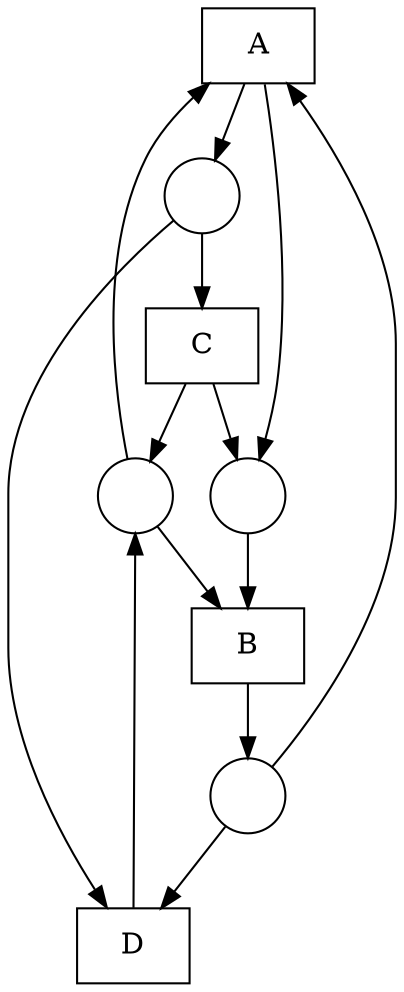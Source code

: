 digraph "Fittest net" {
	node [shape=box]
	A [label=A]
	B [label=B]
	C [label=C]
	D [label=D]
	node [shape=circle]
	1 [label=" "]
	2 [label=" "]
	3 [label=" "]
	4 [label=" "]
	1 -> A
	2 -> A
	A -> 3
	A -> 4
	1 -> B
	4 -> B
	B -> 2
	3 -> C
	C -> 1
	C -> 4
	2 -> D
	3 -> D
	D -> 1
}
